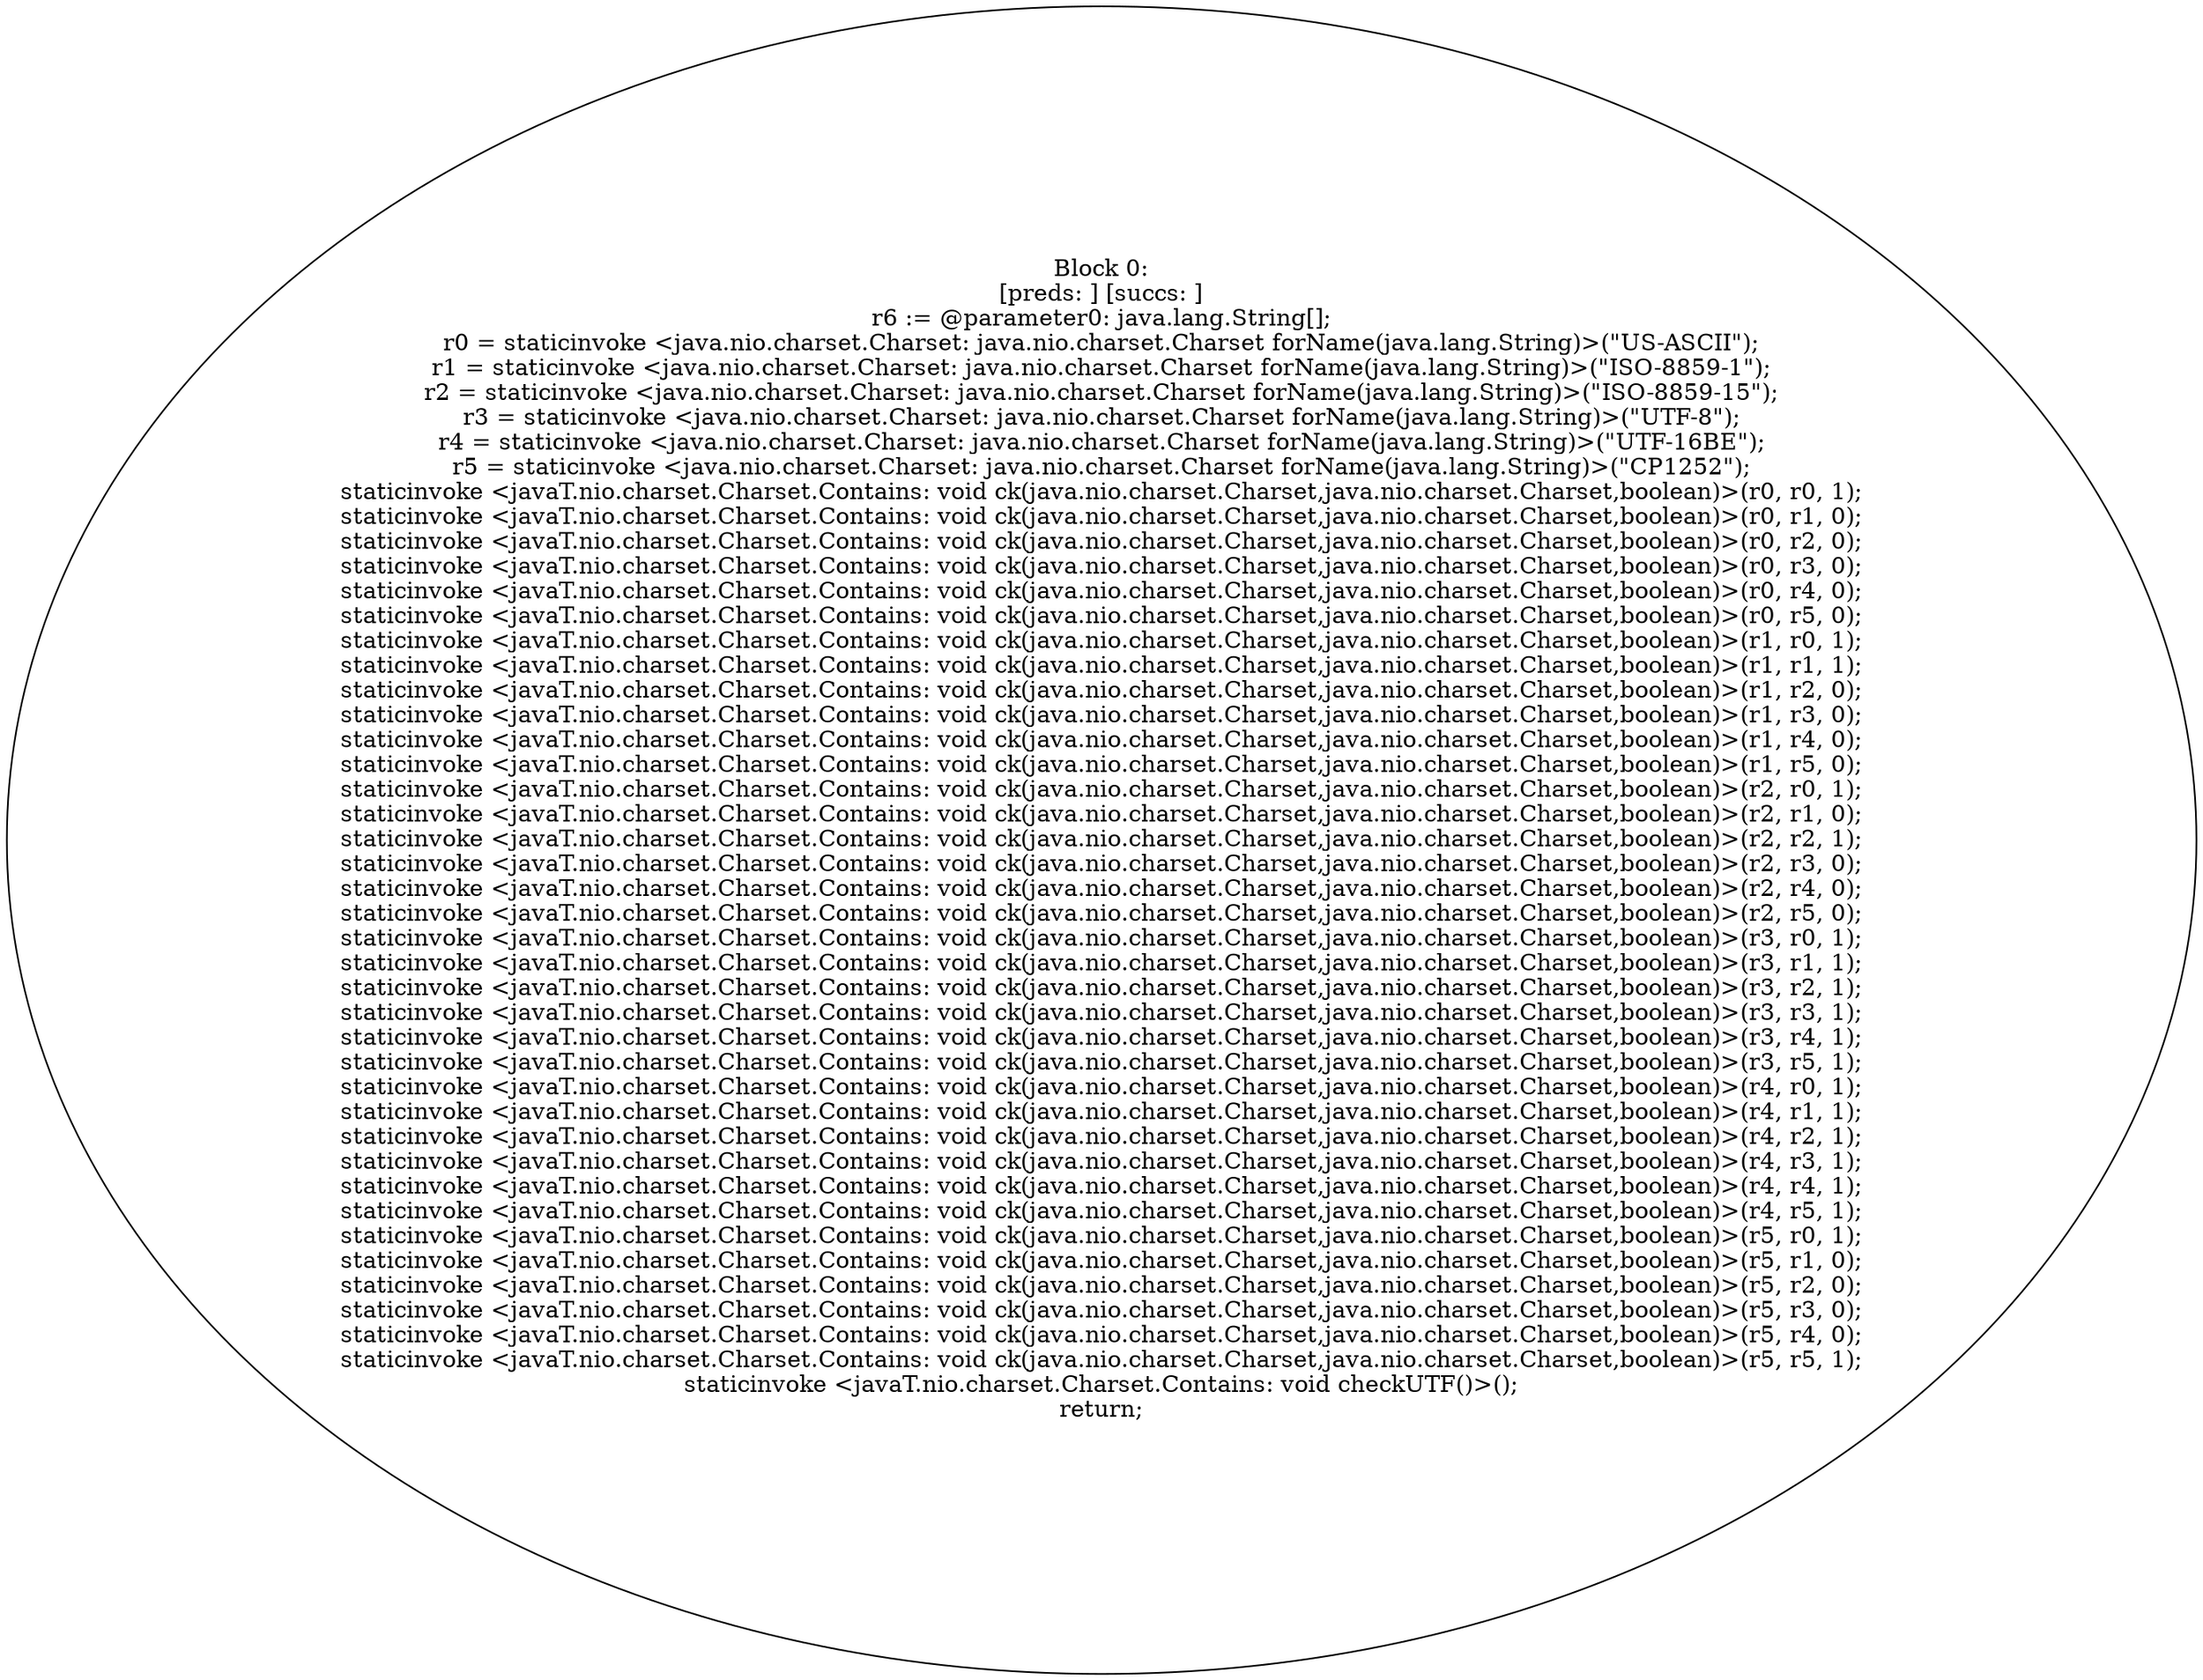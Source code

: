 digraph "unitGraph" {
    "Block 0:
[preds: ] [succs: ]
r6 := @parameter0: java.lang.String[];
r0 = staticinvoke <java.nio.charset.Charset: java.nio.charset.Charset forName(java.lang.String)>(\"US-ASCII\");
r1 = staticinvoke <java.nio.charset.Charset: java.nio.charset.Charset forName(java.lang.String)>(\"ISO-8859-1\");
r2 = staticinvoke <java.nio.charset.Charset: java.nio.charset.Charset forName(java.lang.String)>(\"ISO-8859-15\");
r3 = staticinvoke <java.nio.charset.Charset: java.nio.charset.Charset forName(java.lang.String)>(\"UTF-8\");
r4 = staticinvoke <java.nio.charset.Charset: java.nio.charset.Charset forName(java.lang.String)>(\"UTF-16BE\");
r5 = staticinvoke <java.nio.charset.Charset: java.nio.charset.Charset forName(java.lang.String)>(\"CP1252\");
staticinvoke <javaT.nio.charset.Charset.Contains: void ck(java.nio.charset.Charset,java.nio.charset.Charset,boolean)>(r0, r0, 1);
staticinvoke <javaT.nio.charset.Charset.Contains: void ck(java.nio.charset.Charset,java.nio.charset.Charset,boolean)>(r0, r1, 0);
staticinvoke <javaT.nio.charset.Charset.Contains: void ck(java.nio.charset.Charset,java.nio.charset.Charset,boolean)>(r0, r2, 0);
staticinvoke <javaT.nio.charset.Charset.Contains: void ck(java.nio.charset.Charset,java.nio.charset.Charset,boolean)>(r0, r3, 0);
staticinvoke <javaT.nio.charset.Charset.Contains: void ck(java.nio.charset.Charset,java.nio.charset.Charset,boolean)>(r0, r4, 0);
staticinvoke <javaT.nio.charset.Charset.Contains: void ck(java.nio.charset.Charset,java.nio.charset.Charset,boolean)>(r0, r5, 0);
staticinvoke <javaT.nio.charset.Charset.Contains: void ck(java.nio.charset.Charset,java.nio.charset.Charset,boolean)>(r1, r0, 1);
staticinvoke <javaT.nio.charset.Charset.Contains: void ck(java.nio.charset.Charset,java.nio.charset.Charset,boolean)>(r1, r1, 1);
staticinvoke <javaT.nio.charset.Charset.Contains: void ck(java.nio.charset.Charset,java.nio.charset.Charset,boolean)>(r1, r2, 0);
staticinvoke <javaT.nio.charset.Charset.Contains: void ck(java.nio.charset.Charset,java.nio.charset.Charset,boolean)>(r1, r3, 0);
staticinvoke <javaT.nio.charset.Charset.Contains: void ck(java.nio.charset.Charset,java.nio.charset.Charset,boolean)>(r1, r4, 0);
staticinvoke <javaT.nio.charset.Charset.Contains: void ck(java.nio.charset.Charset,java.nio.charset.Charset,boolean)>(r1, r5, 0);
staticinvoke <javaT.nio.charset.Charset.Contains: void ck(java.nio.charset.Charset,java.nio.charset.Charset,boolean)>(r2, r0, 1);
staticinvoke <javaT.nio.charset.Charset.Contains: void ck(java.nio.charset.Charset,java.nio.charset.Charset,boolean)>(r2, r1, 0);
staticinvoke <javaT.nio.charset.Charset.Contains: void ck(java.nio.charset.Charset,java.nio.charset.Charset,boolean)>(r2, r2, 1);
staticinvoke <javaT.nio.charset.Charset.Contains: void ck(java.nio.charset.Charset,java.nio.charset.Charset,boolean)>(r2, r3, 0);
staticinvoke <javaT.nio.charset.Charset.Contains: void ck(java.nio.charset.Charset,java.nio.charset.Charset,boolean)>(r2, r4, 0);
staticinvoke <javaT.nio.charset.Charset.Contains: void ck(java.nio.charset.Charset,java.nio.charset.Charset,boolean)>(r2, r5, 0);
staticinvoke <javaT.nio.charset.Charset.Contains: void ck(java.nio.charset.Charset,java.nio.charset.Charset,boolean)>(r3, r0, 1);
staticinvoke <javaT.nio.charset.Charset.Contains: void ck(java.nio.charset.Charset,java.nio.charset.Charset,boolean)>(r3, r1, 1);
staticinvoke <javaT.nio.charset.Charset.Contains: void ck(java.nio.charset.Charset,java.nio.charset.Charset,boolean)>(r3, r2, 1);
staticinvoke <javaT.nio.charset.Charset.Contains: void ck(java.nio.charset.Charset,java.nio.charset.Charset,boolean)>(r3, r3, 1);
staticinvoke <javaT.nio.charset.Charset.Contains: void ck(java.nio.charset.Charset,java.nio.charset.Charset,boolean)>(r3, r4, 1);
staticinvoke <javaT.nio.charset.Charset.Contains: void ck(java.nio.charset.Charset,java.nio.charset.Charset,boolean)>(r3, r5, 1);
staticinvoke <javaT.nio.charset.Charset.Contains: void ck(java.nio.charset.Charset,java.nio.charset.Charset,boolean)>(r4, r0, 1);
staticinvoke <javaT.nio.charset.Charset.Contains: void ck(java.nio.charset.Charset,java.nio.charset.Charset,boolean)>(r4, r1, 1);
staticinvoke <javaT.nio.charset.Charset.Contains: void ck(java.nio.charset.Charset,java.nio.charset.Charset,boolean)>(r4, r2, 1);
staticinvoke <javaT.nio.charset.Charset.Contains: void ck(java.nio.charset.Charset,java.nio.charset.Charset,boolean)>(r4, r3, 1);
staticinvoke <javaT.nio.charset.Charset.Contains: void ck(java.nio.charset.Charset,java.nio.charset.Charset,boolean)>(r4, r4, 1);
staticinvoke <javaT.nio.charset.Charset.Contains: void ck(java.nio.charset.Charset,java.nio.charset.Charset,boolean)>(r4, r5, 1);
staticinvoke <javaT.nio.charset.Charset.Contains: void ck(java.nio.charset.Charset,java.nio.charset.Charset,boolean)>(r5, r0, 1);
staticinvoke <javaT.nio.charset.Charset.Contains: void ck(java.nio.charset.Charset,java.nio.charset.Charset,boolean)>(r5, r1, 0);
staticinvoke <javaT.nio.charset.Charset.Contains: void ck(java.nio.charset.Charset,java.nio.charset.Charset,boolean)>(r5, r2, 0);
staticinvoke <javaT.nio.charset.Charset.Contains: void ck(java.nio.charset.Charset,java.nio.charset.Charset,boolean)>(r5, r3, 0);
staticinvoke <javaT.nio.charset.Charset.Contains: void ck(java.nio.charset.Charset,java.nio.charset.Charset,boolean)>(r5, r4, 0);
staticinvoke <javaT.nio.charset.Charset.Contains: void ck(java.nio.charset.Charset,java.nio.charset.Charset,boolean)>(r5, r5, 1);
staticinvoke <javaT.nio.charset.Charset.Contains: void checkUTF()>();
return;
"
}
